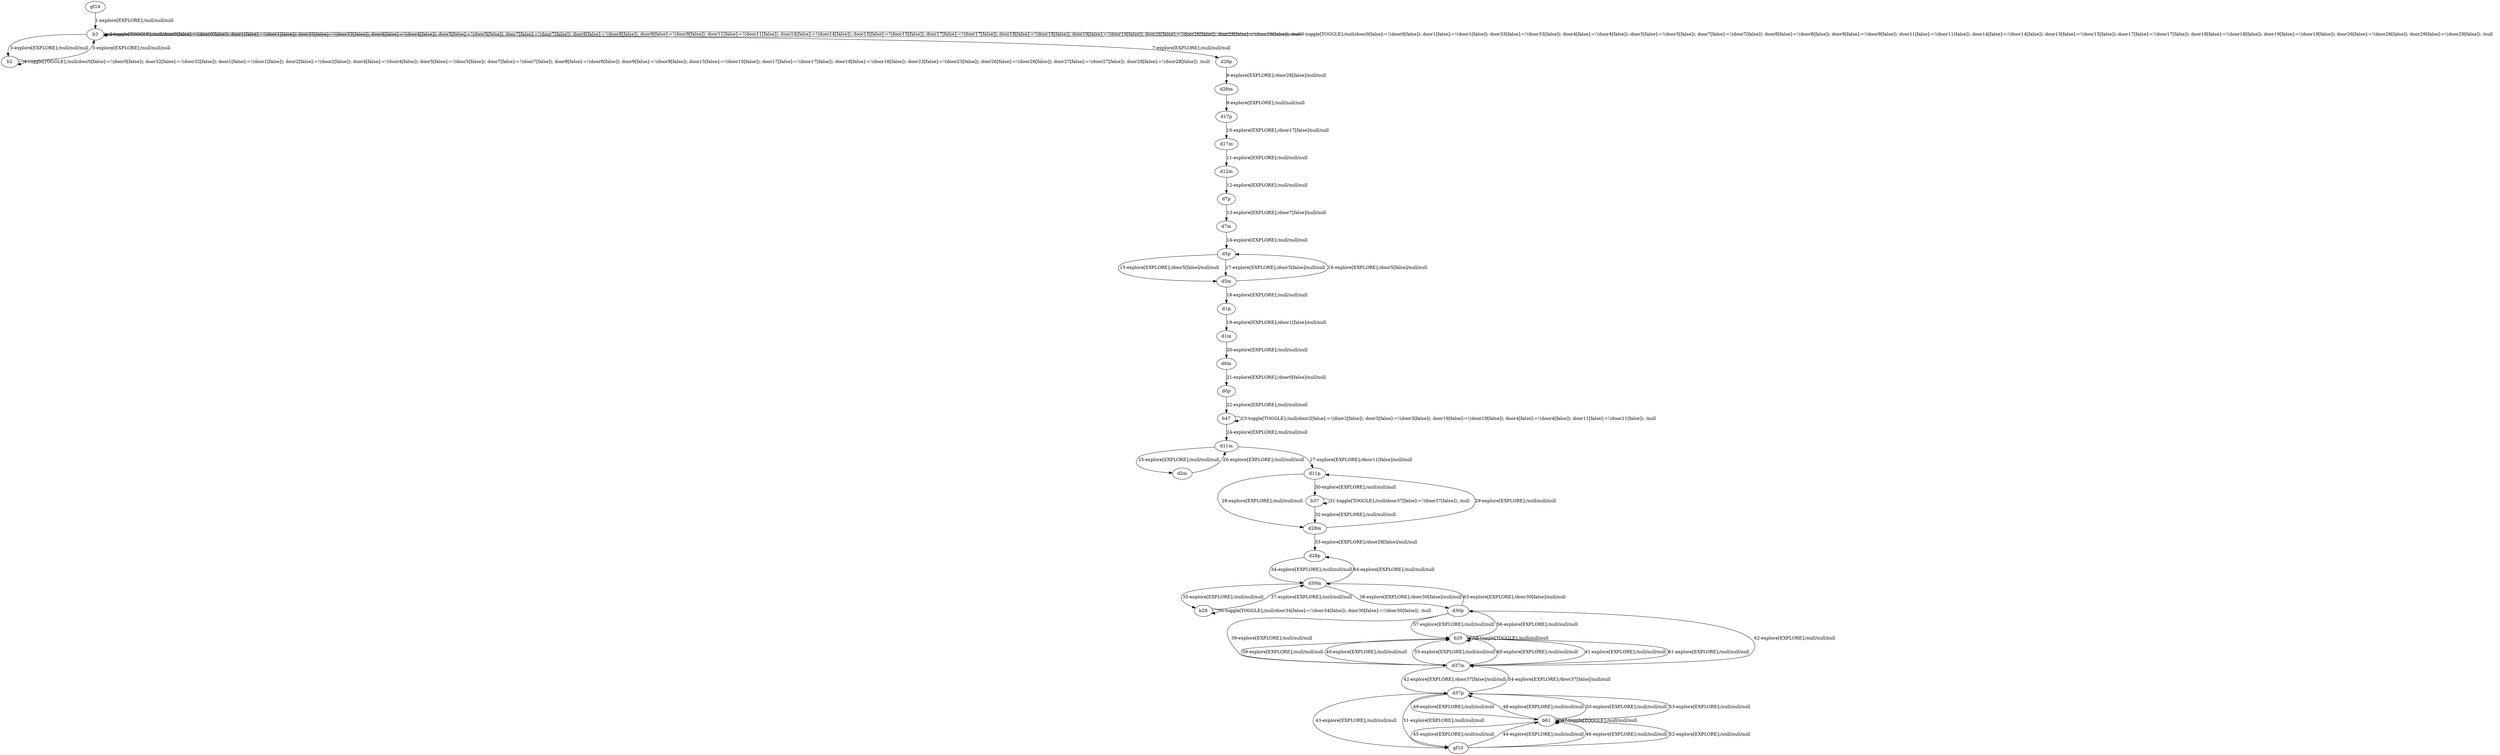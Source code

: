 # Total number of goals covered by this test: 1
# d30m --> d28p

digraph g {
"gf14" -> "b3" [label = "1-explore[EXPLORE];/null/null/null"];
"b3" -> "b3" [label = "2-toggle[TOGGLE];/null/door0[false]:=!(door0[false]); door1[false]:=!(door1[false]); door33[false]:=!(door33[false]); door4[false]:=!(door4[false]); door5[false]:=!(door5[false]); door7[false]:=!(door7[false]); door8[false]:=!(door8[false]); door9[false]:=!(door9[false]); door11[false]:=!(door11[false]); door14[false]:=!(door14[false]); door15[false]:=!(door15[false]); door17[false]:=!(door17[false]); door18[false]:=!(door18[false]); door19[false]:=!(door19[false]); door26[false]:=!(door26[false]); door29[false]:=!(door29[false]); /null"];
"b3" -> "b2" [label = "3-explore[EXPLORE];/null/null/null"];
"b2" -> "b2" [label = "4-toggle[TOGGLE];/null/door0[false]:=!(door0[false]); door32[false]:=!(door32[false]); door1[false]:=!(door1[false]); door2[false]:=!(door2[false]); door4[false]:=!(door4[false]); door5[false]:=!(door5[false]); door7[false]:=!(door7[false]); door8[false]:=!(door8[false]); door9[false]:=!(door9[false]); door15[false]:=!(door15[false]); door17[false]:=!(door17[false]); door18[false]:=!(door18[false]); door23[false]:=!(door23[false]); door26[false]:=!(door26[false]); door27[false]:=!(door27[false]); door28[false]:=!(door28[false]); /null"];
"b2" -> "b3" [label = "5-explore[EXPLORE];/null/null/null"];
"b3" -> "b3" [label = "6-toggle[TOGGLE];/null/door0[false]:=!(door0[false]); door1[false]:=!(door1[false]); door33[false]:=!(door33[false]); door4[false]:=!(door4[false]); door5[false]:=!(door5[false]); door7[false]:=!(door7[false]); door8[false]:=!(door8[false]); door9[false]:=!(door9[false]); door11[false]:=!(door11[false]); door14[false]:=!(door14[false]); door15[false]:=!(door15[false]); door17[false]:=!(door17[false]); door18[false]:=!(door18[false]); door19[false]:=!(door19[false]); door26[false]:=!(door26[false]); door29[false]:=!(door29[false]); /null"];
"b3" -> "d26p" [label = "7-explore[EXPLORE];/null/null/null"];
"d26p" -> "d26m" [label = "8-explore[EXPLORE];/door26[false]/null/null"];
"d26m" -> "d17p" [label = "9-explore[EXPLORE];/null/null/null"];
"d17p" -> "d17m" [label = "10-explore[EXPLORE];/door17[false]/null/null"];
"d17m" -> "d12m" [label = "11-explore[EXPLORE];/null/null/null"];
"d12m" -> "d7p" [label = "12-explore[EXPLORE];/null/null/null"];
"d7p" -> "d7m" [label = "13-explore[EXPLORE];/door7[false]/null/null"];
"d7m" -> "d5p" [label = "14-explore[EXPLORE];/null/null/null"];
"d5p" -> "d5m" [label = "15-explore[EXPLORE];/door5[false]/null/null"];
"d5m" -> "d5p" [label = "16-explore[EXPLORE];/door5[false]/null/null"];
"d5p" -> "d5m" [label = "17-explore[EXPLORE];/door5[false]/null/null"];
"d5m" -> "d1p" [label = "18-explore[EXPLORE];/null/null/null"];
"d1p" -> "d1m" [label = "19-explore[EXPLORE];/door1[false]/null/null"];
"d1m" -> "d0m" [label = "20-explore[EXPLORE];/null/null/null"];
"d0m" -> "d0p" [label = "21-explore[EXPLORE];/door0[false]/null/null"];
"d0p" -> "b47" [label = "22-explore[EXPLORE];/null/null/null"];
"b47" -> "b47" [label = "23-toggle[TOGGLE];/null/door2[false]:=!(door2[false]); door3[false]:=!(door3[false]); door19[false]:=!(door19[false]); door4[false]:=!(door4[false]); door11[false]:=!(door11[false]); /null"];
"b47" -> "d11m" [label = "24-explore[EXPLORE];/null/null/null"];
"d11m" -> "d2m" [label = "25-explore[EXPLORE];/null/null/null"];
"d2m" -> "d11m" [label = "26-explore[EXPLORE];/null/null/null"];
"d11m" -> "d11p" [label = "27-explore[EXPLORE];/door11[false]/null/null"];
"d11p" -> "d28m" [label = "28-explore[EXPLORE];/null/null/null"];
"d28m" -> "d11p" [label = "29-explore[EXPLORE];/null/null/null"];
"d11p" -> "b37" [label = "30-explore[EXPLORE];/null/null/null"];
"b37" -> "b37" [label = "31-toggle[TOGGLE];/null/door37[false]:=!(door37[false]); /null"];
"b37" -> "d28m" [label = "32-explore[EXPLORE];/null/null/null"];
"d28m" -> "d28p" [label = "33-explore[EXPLORE];/door28[false]/null/null"];
"d28p" -> "d30m" [label = "34-explore[EXPLORE];/null/null/null"];
"d30m" -> "b28" [label = "35-explore[EXPLORE];/null/null/null"];
"b28" -> "b28" [label = "36-toggle[TOGGLE];/null/door34[false]:=!(door34[false]); door30[false]:=!(door30[false]); /null"];
"b28" -> "d30m" [label = "37-explore[EXPLORE];/null/null/null"];
"d30m" -> "d30p" [label = "38-explore[EXPLORE];/door30[false]/null/null"];
"d30p" -> "d37m" [label = "39-explore[EXPLORE];/null/null/null"];
"d37m" -> "b20" [label = "40-explore[EXPLORE];/null/null/null"];
"b20" -> "d37m" [label = "41-explore[EXPLORE];/null/null/null"];
"d37m" -> "d37p" [label = "42-explore[EXPLORE];/door37[false]/null/null"];
"d37p" -> "gf10" [label = "43-explore[EXPLORE];/null/null/null"];
"gf10" -> "b61" [label = "44-explore[EXPLORE];/null/null/null"];
"b61" -> "gf10" [label = "45-explore[EXPLORE];/null/null/null"];
"gf10" -> "b61" [label = "46-explore[EXPLORE];/null/null/null"];
"b61" -> "b61" [label = "47-toggle[TOGGLE];/null/null/null"];
"b61" -> "d37p" [label = "48-explore[EXPLORE];/null/null/null"];
"d37p" -> "b61" [label = "49-explore[EXPLORE];/null/null/null"];
"b61" -> "d37p" [label = "50-explore[EXPLORE];/null/null/null"];
"d37p" -> "gf10" [label = "51-explore[EXPLORE];/null/null/null"];
"gf10" -> "b61" [label = "52-explore[EXPLORE];/null/null/null"];
"b61" -> "d37p" [label = "53-explore[EXPLORE];/null/null/null"];
"d37p" -> "d37m" [label = "54-explore[EXPLORE];/door37[false]/null/null"];
"d37m" -> "b20" [label = "55-explore[EXPLORE];/null/null/null"];
"b20" -> "d30p" [label = "56-explore[EXPLORE];/null/null/null"];
"d30p" -> "b20" [label = "57-explore[EXPLORE];/null/null/null"];
"b20" -> "b20" [label = "58-toggle[TOGGLE];/null/null/null"];
"b20" -> "d37m" [label = "59-explore[EXPLORE];/null/null/null"];
"d37m" -> "b20" [label = "60-explore[EXPLORE];/null/null/null"];
"b20" -> "d37m" [label = "61-explore[EXPLORE];/null/null/null"];
"d37m" -> "d30p" [label = "62-explore[EXPLORE];/null/null/null"];
"d30p" -> "d30m" [label = "63-explore[EXPLORE];/door30[false]/null/null"];
"d30m" -> "d28p" [label = "64-explore[EXPLORE];/null/null/null"];
}